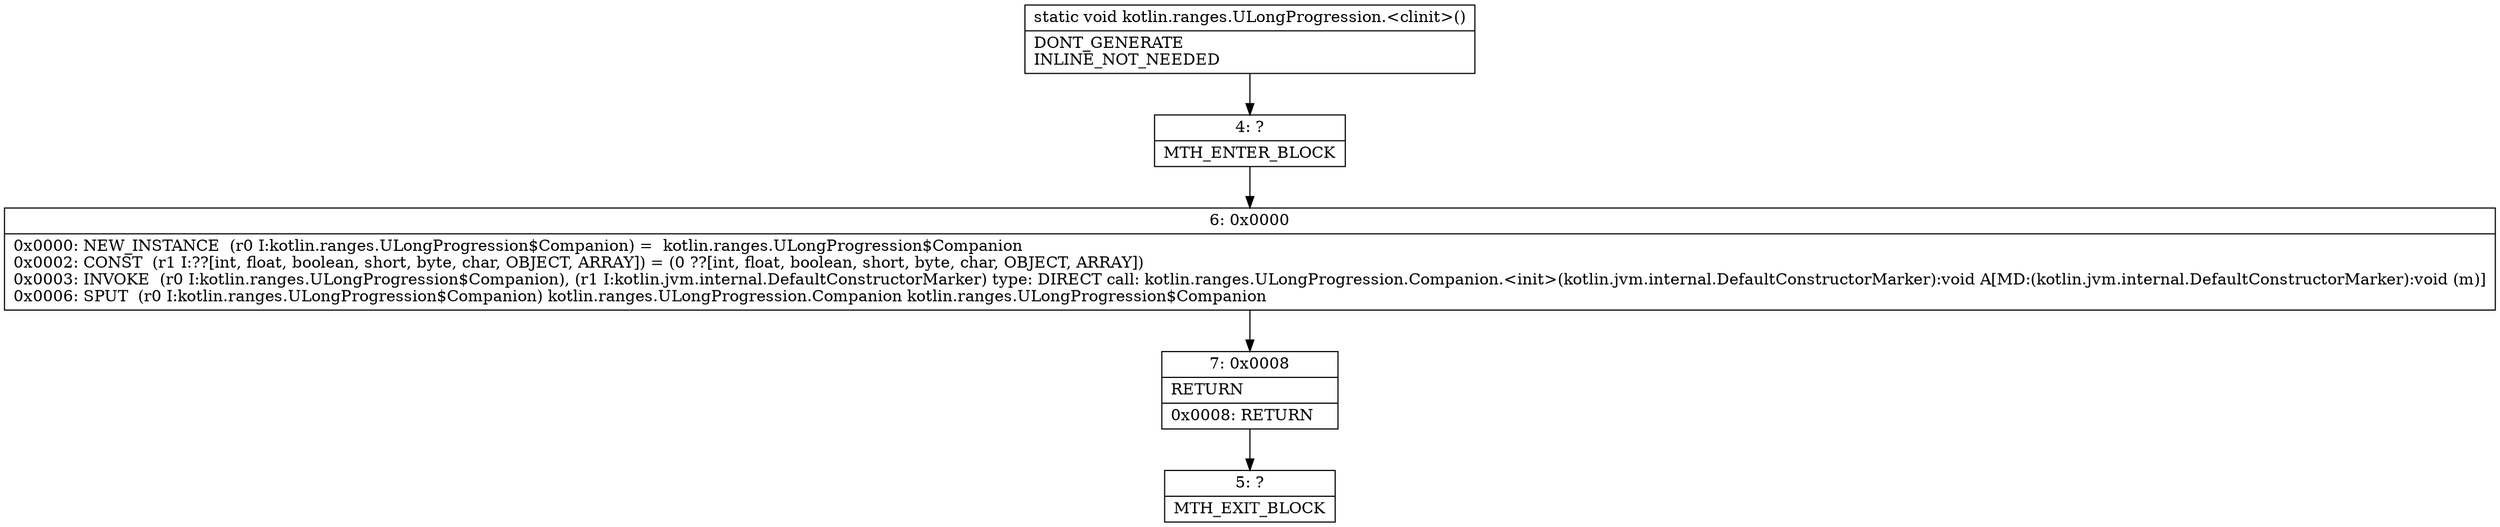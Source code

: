 digraph "CFG forkotlin.ranges.ULongProgression.\<clinit\>()V" {
Node_4 [shape=record,label="{4\:\ ?|MTH_ENTER_BLOCK\l}"];
Node_6 [shape=record,label="{6\:\ 0x0000|0x0000: NEW_INSTANCE  (r0 I:kotlin.ranges.ULongProgression$Companion) =  kotlin.ranges.ULongProgression$Companion \l0x0002: CONST  (r1 I:??[int, float, boolean, short, byte, char, OBJECT, ARRAY]) = (0 ??[int, float, boolean, short, byte, char, OBJECT, ARRAY]) \l0x0003: INVOKE  (r0 I:kotlin.ranges.ULongProgression$Companion), (r1 I:kotlin.jvm.internal.DefaultConstructorMarker) type: DIRECT call: kotlin.ranges.ULongProgression.Companion.\<init\>(kotlin.jvm.internal.DefaultConstructorMarker):void A[MD:(kotlin.jvm.internal.DefaultConstructorMarker):void (m)]\l0x0006: SPUT  (r0 I:kotlin.ranges.ULongProgression$Companion) kotlin.ranges.ULongProgression.Companion kotlin.ranges.ULongProgression$Companion \l}"];
Node_7 [shape=record,label="{7\:\ 0x0008|RETURN\l|0x0008: RETURN   \l}"];
Node_5 [shape=record,label="{5\:\ ?|MTH_EXIT_BLOCK\l}"];
MethodNode[shape=record,label="{static void kotlin.ranges.ULongProgression.\<clinit\>()  | DONT_GENERATE\lINLINE_NOT_NEEDED\l}"];
MethodNode -> Node_4;Node_4 -> Node_6;
Node_6 -> Node_7;
Node_7 -> Node_5;
}

